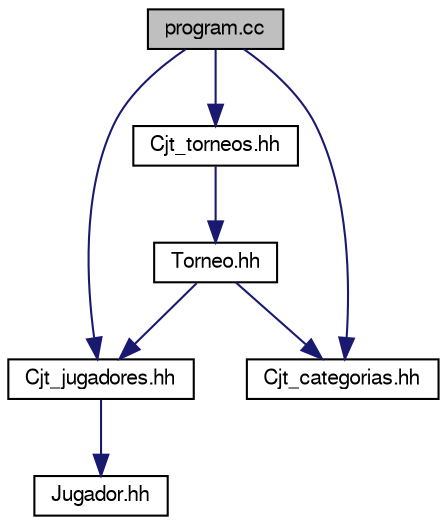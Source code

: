 digraph "program.cc"
{
 // LATEX_PDF_SIZE
  edge [fontname="FreeSans",fontsize="10",labelfontname="FreeSans",labelfontsize="10"];
  node [fontname="FreeSans",fontsize="10",shape=record];
  Node1 [label="program.cc",height=0.2,width=0.4,color="black", fillcolor="grey75", style="filled", fontcolor="black",tooltip="programa principal para la práctica Gestión de torneos de tenis"];
  Node1 -> Node2 [color="midnightblue",fontsize="10",style="solid",fontname="FreeSans"];
  Node2 [label="Cjt_jugadores.hh",height=0.2,width=0.4,color="black", fillcolor="white", style="filled",URL="$_cjt__jugadores_8hh.html",tooltip="Especificación de la clase Cjt_jugadores."];
  Node2 -> Node3 [color="midnightblue",fontsize="10",style="solid",fontname="FreeSans"];
  Node3 [label="Jugador.hh",height=0.2,width=0.4,color="black", fillcolor="white", style="filled",URL="$_jugador_8hh.html",tooltip="Especificación de la clase Jugador."];
  Node1 -> Node4 [color="midnightblue",fontsize="10",style="solid",fontname="FreeSans"];
  Node4 [label="Cjt_torneos.hh",height=0.2,width=0.4,color="black", fillcolor="white", style="filled",URL="$_cjt__torneos_8hh.html",tooltip="Especificación de la clase Cjt_torneos."];
  Node4 -> Node5 [color="midnightblue",fontsize="10",style="solid",fontname="FreeSans"];
  Node5 [label="Torneo.hh",height=0.2,width=0.4,color="black", fillcolor="white", style="filled",URL="$_torneo_8hh.html",tooltip="Especificación de la clase Torneo."];
  Node5 -> Node6 [color="midnightblue",fontsize="10",style="solid",fontname="FreeSans"];
  Node6 [label="Cjt_categorias.hh",height=0.2,width=0.4,color="black", fillcolor="white", style="filled",URL="$_cjt__categorias_8hh.html",tooltip="Especificación de la clase Cjt_categorias."];
  Node5 -> Node2 [color="midnightblue",fontsize="10",style="solid",fontname="FreeSans"];
  Node1 -> Node6 [color="midnightblue",fontsize="10",style="solid",fontname="FreeSans"];
}

